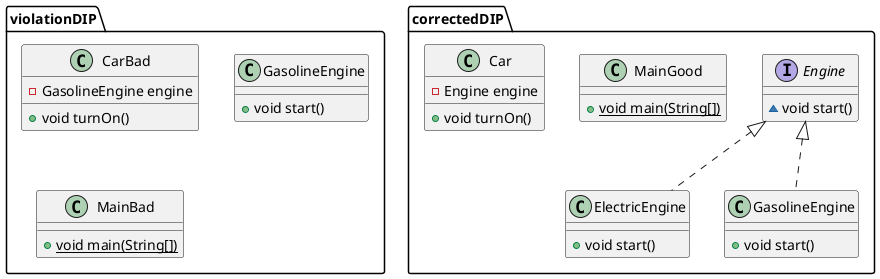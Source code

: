 @startuml
class violationDIP.CarBad {
- GasolineEngine engine
+ void turnOn()
}


interface correctedDIP.Engine {
~ void start()
}

class correctedDIP.MainGood {
+ {static} void main(String[])
}

class correctedDIP.Car {
- Engine engine
+ void turnOn()
}


class violationDIP.GasolineEngine {
+ void start()
}

class violationDIP.MainBad {
+ {static} void main(String[])
}

class correctedDIP.ElectricEngine {
+ void start()
}

class correctedDIP.GasolineEngine {
+ void start()
}



correctedDIP.Engine <|.. correctedDIP.ElectricEngine
correctedDIP.Engine <|.. correctedDIP.GasolineEngine
@enduml